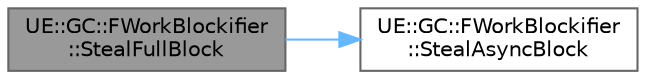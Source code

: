 digraph "UE::GC::FWorkBlockifier::StealFullBlock"
{
 // INTERACTIVE_SVG=YES
 // LATEX_PDF_SIZE
  bgcolor="transparent";
  edge [fontname=Helvetica,fontsize=10,labelfontname=Helvetica,labelfontsize=10];
  node [fontname=Helvetica,fontsize=10,shape=box,height=0.2,width=0.4];
  rankdir="LR";
  Node1 [id="Node000001",label="UE::GC::FWorkBlockifier\l::StealFullBlock",height=0.2,width=0.4,color="gray40", fillcolor="grey60", style="filled", fontcolor="black",tooltip=" "];
  Node1 -> Node2 [id="edge1_Node000001_Node000002",color="steelblue1",style="solid",tooltip=" "];
  Node2 [id="Node000002",label="UE::GC::FWorkBlockifier\l::StealAsyncBlock",height=0.2,width=0.4,color="grey40", fillcolor="white", style="filled",URL="$d9/dfd/classUE_1_1GC_1_1FWorkBlockifier.html#a01845d1d2206e4480069e154fe2edaf2",tooltip=" "];
}
